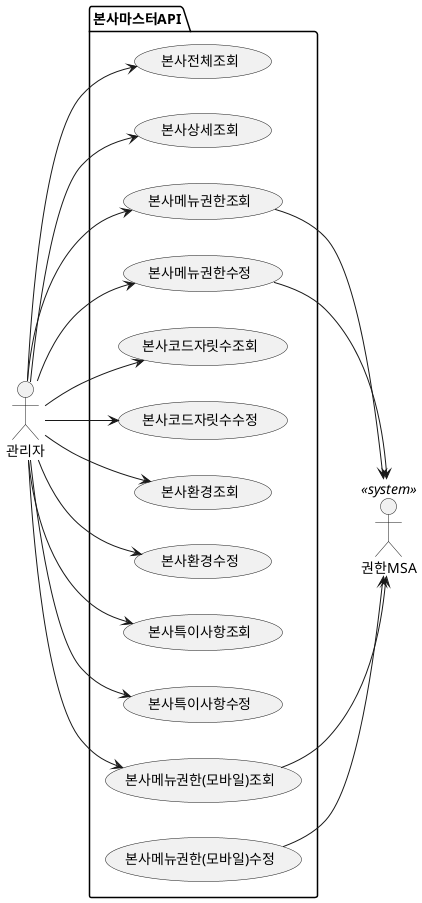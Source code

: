 @startuml Sample Usecase

left to right direction

actor "권한MSA" as 권한MSA <<system>>
actor "관리자" as user

package 본사마스터API{
  usecase 본사전체조회 AS UC11
  usecase 본사상세조회 AS UC12
  usecase 본사메뉴권한조회 AS UC13
  usecase 본사메뉴권한수정 AS UC14
  usecase 본사코드자릿수조회 AS UC15
  usecase 본사코드자릿수수정 AS UC16
  usecase 본사환경조회 AS UC17
  usecase 본사환경수정 AS UC18
  usecase 본사특이사항조회 AS UC19
  usecase 본사특이사항수정 AS UC20
  usecase "본사메뉴권한(모바일)조회" AS UC21
  usecase "본사메뉴권한(모바일)수정" AS UC22
}


' 사용자
user --> UC11
user --> UC12
user --> UC13
user --> UC14
user --> UC15
user --> UC16
user --> UC17
user --> UC18
user --> UC19
user --> UC20
user --> UC21

' 시스템
UC13 --> 권한MSA
UC14 --> 권한MSA
UC21 --> 권한MSA
UC22 --> 권한MSA

@enduml